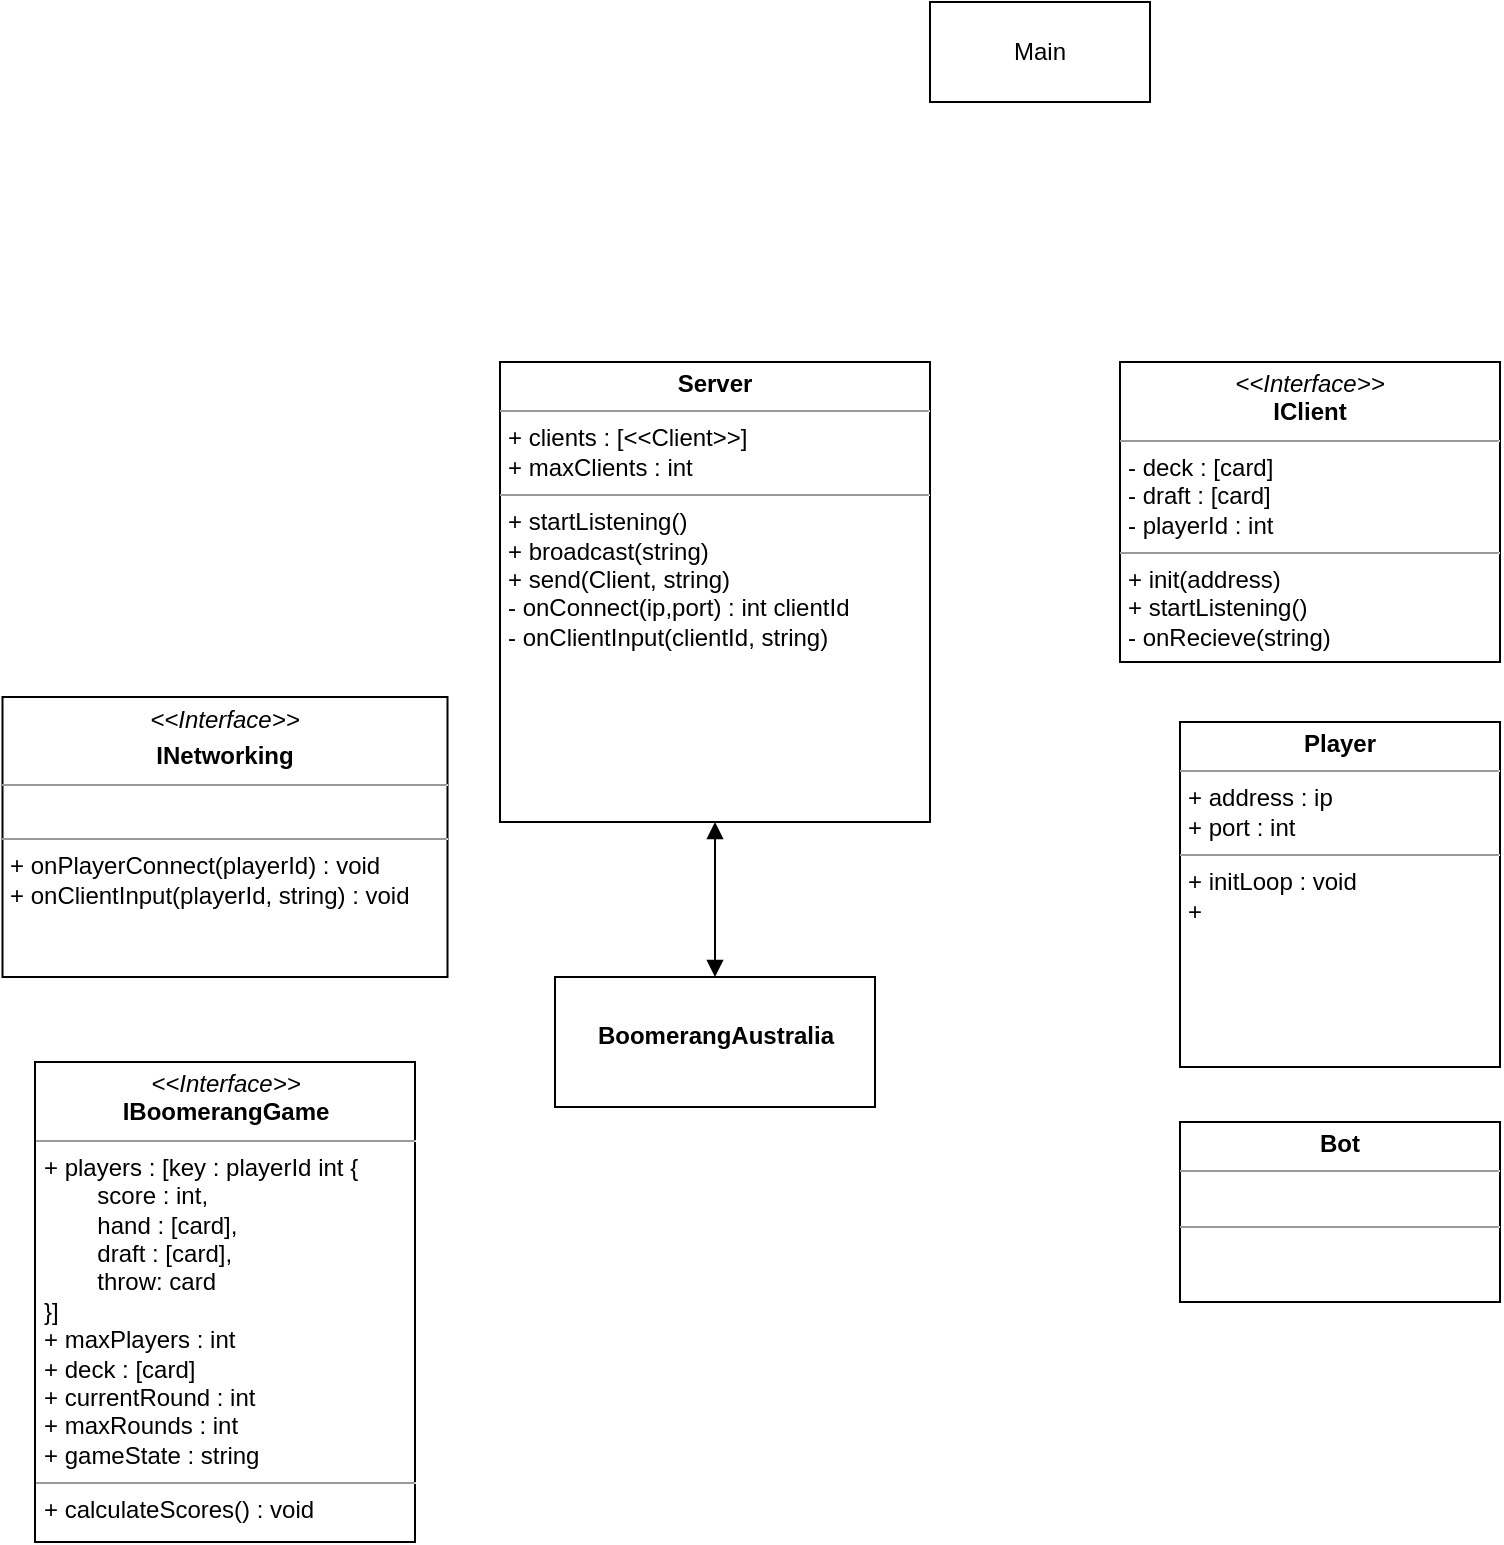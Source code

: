 <mxfile version="22.0.4" type="device">
  <diagram name="Page-1" id="Q7_dgztZbOoyzuFK2gL3">
    <mxGraphModel dx="1184" dy="474" grid="1" gridSize="10" guides="1" tooltips="1" connect="1" arrows="1" fold="1" page="0" pageScale="1" pageWidth="850" pageHeight="1100" math="0" shadow="0">
      <root>
        <mxCell id="0" />
        <mxCell id="1" parent="0" />
        <mxCell id="EXWjWlV0C0OYXAs2kj4W-1" value="&lt;p style=&quot;margin:0px;margin-top:4px;text-align:center;&quot;&gt;&lt;b&gt;Server&lt;/b&gt;&lt;/p&gt;&lt;hr size=&quot;1&quot;&gt;&lt;p style=&quot;margin:0px;margin-left:4px;&quot;&gt;+ clients : [&amp;lt;&amp;lt;Client&amp;gt;&amp;gt;]&lt;/p&gt;&lt;p style=&quot;margin:0px;margin-left:4px;&quot;&gt;+ maxClients : int&lt;/p&gt;&lt;hr size=&quot;1&quot;&gt;&lt;p style=&quot;margin:0px;margin-left:4px;&quot;&gt;&lt;span style=&quot;background-color: initial;&quot;&gt;+ startListening()&amp;nbsp;&lt;/span&gt;&lt;br&gt;&lt;/p&gt;&lt;p style=&quot;margin:0px;margin-left:4px;&quot;&gt;+ broadcast(string)&amp;nbsp;&lt;/p&gt;&lt;p style=&quot;margin:0px;margin-left:4px;&quot;&gt;+ send(Client, string)&amp;nbsp;&lt;/p&gt;&lt;p style=&quot;margin:0px;margin-left:4px;&quot;&gt;- onConnect(ip,port) : int clientId&lt;/p&gt;&lt;p style=&quot;margin:0px;margin-left:4px;&quot;&gt;- onClientInput(clientId, string)&amp;nbsp;&lt;/p&gt;&lt;p style=&quot;margin:0px;margin-left:4px;&quot;&gt;&lt;br&gt;&lt;/p&gt;" style="verticalAlign=top;align=left;overflow=fill;fontSize=12;fontFamily=Helvetica;html=1;whiteSpace=wrap;" parent="1" vertex="1">
          <mxGeometry x="-110" y="230" width="215" height="230" as="geometry" />
        </mxCell>
        <mxCell id="EXWjWlV0C0OYXAs2kj4W-2" value="&lt;p style=&quot;margin:0px;margin-top:4px;text-align:center;&quot;&gt;&lt;i&gt;&amp;lt;&amp;lt;Interface&amp;gt;&amp;gt;&lt;/i&gt;&lt;br&gt;&lt;b&gt;IClient&lt;/b&gt;&lt;/p&gt;&lt;hr size=&quot;1&quot;&gt;&lt;p style=&quot;margin:0px;margin-left:4px;&quot;&gt;- deck : [card]&lt;br&gt;- draft : [card]&lt;/p&gt;&lt;p style=&quot;margin:0px;margin-left:4px;&quot;&gt;- playerId : int&lt;/p&gt;&lt;hr size=&quot;1&quot;&gt;&lt;p style=&quot;margin:0px;margin-left:4px;&quot;&gt;+ init(address)&lt;/p&gt;&lt;p style=&quot;margin:0px;margin-left:4px;&quot;&gt;+ startListening()&lt;/p&gt;&lt;p style=&quot;margin:0px;margin-left:4px;&quot;&gt;- onRecieve(string)&lt;/p&gt;&lt;p style=&quot;margin:0px;margin-left:4px;&quot;&gt;&lt;br&gt;&lt;/p&gt;" style="verticalAlign=top;align=left;overflow=fill;fontSize=12;fontFamily=Helvetica;html=1;whiteSpace=wrap;" parent="1" vertex="1">
          <mxGeometry x="200" y="230" width="190" height="150" as="geometry" />
        </mxCell>
        <mxCell id="EXWjWlV0C0OYXAs2kj4W-3" value="&lt;p style=&quot;margin:0px;margin-top:4px;text-align:center;&quot;&gt;&lt;b&gt;Bot&lt;/b&gt;&lt;/p&gt;&lt;hr size=&quot;1&quot;&gt;&lt;p style=&quot;margin:0px;margin-left:4px;&quot;&gt;&lt;br&gt;&lt;/p&gt;&lt;hr size=&quot;1&quot;&gt;&lt;p style=&quot;margin:0px;margin-left:4px;&quot;&gt;&lt;br&gt;&lt;/p&gt;" style="verticalAlign=top;align=left;overflow=fill;fontSize=12;fontFamily=Helvetica;html=1;whiteSpace=wrap;" parent="1" vertex="1">
          <mxGeometry x="230" y="610" width="160" height="90" as="geometry" />
        </mxCell>
        <mxCell id="EXWjWlV0C0OYXAs2kj4W-4" value="&lt;p style=&quot;margin:0px;margin-top:4px;text-align:center;&quot;&gt;&lt;b&gt;Player&lt;/b&gt;&lt;/p&gt;&lt;hr size=&quot;1&quot;&gt;&lt;p style=&quot;margin:0px;margin-left:4px;&quot;&gt;+ address : ip&lt;/p&gt;&lt;p style=&quot;margin:0px;margin-left:4px;&quot;&gt;+ port : int&lt;/p&gt;&lt;hr size=&quot;1&quot;&gt;&lt;p style=&quot;margin:0px;margin-left:4px;&quot;&gt;+ initLoop : void&lt;/p&gt;&lt;p style=&quot;margin:0px;margin-left:4px;&quot;&gt;+&amp;nbsp;&lt;/p&gt;" style="verticalAlign=top;align=left;overflow=fill;fontSize=12;fontFamily=Helvetica;html=1;whiteSpace=wrap;" parent="1" vertex="1">
          <mxGeometry x="230" y="410" width="160" height="172.5" as="geometry" />
        </mxCell>
        <mxCell id="EXWjWlV0C0OYXAs2kj4W-6" value="&lt;p style=&quot;margin:0px;margin-top:4px;text-align:center;&quot;&gt;&lt;b&gt;&lt;br&gt;&lt;/b&gt;&lt;/p&gt;&lt;p style=&quot;margin:0px;margin-top:4px;text-align:center;&quot;&gt;&lt;b&gt;BoomerangAustralia&lt;/b&gt;&lt;/p&gt;&lt;p style=&quot;margin:0px;margin-left:4px;&quot;&gt;&lt;br&gt;&lt;/p&gt;" style="verticalAlign=top;align=left;overflow=fill;fontSize=12;fontFamily=Helvetica;html=1;whiteSpace=wrap;" parent="1" vertex="1">
          <mxGeometry x="-82.5" y="537.5" width="160" height="65" as="geometry" />
        </mxCell>
        <mxCell id="EXWjWlV0C0OYXAs2kj4W-11" value="Main" style="html=1;whiteSpace=wrap;" parent="1" vertex="1">
          <mxGeometry x="105" y="50" width="110" height="50" as="geometry" />
        </mxCell>
        <mxCell id="EXWjWlV0C0OYXAs2kj4W-12" value="&lt;p style=&quot;margin:0px;margin-top:4px;text-align:center;&quot;&gt;&lt;i&gt;&amp;lt;&amp;lt;Interface&amp;gt;&amp;gt;&lt;/i&gt;&lt;/p&gt;&lt;p style=&quot;margin:0px;margin-top:4px;text-align:center;&quot;&gt;&lt;b&gt;INetworking&lt;/b&gt;&lt;/p&gt;&lt;hr size=&quot;1&quot;&gt;&lt;p style=&quot;margin:0px;margin-left:4px;&quot;&gt;&lt;br&gt;&lt;/p&gt;&lt;hr size=&quot;1&quot;&gt;&lt;p style=&quot;margin:0px;margin-left:4px;&quot;&gt;+ onPlayerConnect(playerId) : void&lt;/p&gt;&lt;p style=&quot;margin:0px;margin-left:4px;&quot;&gt;+ onClientInput(playerId, string) : void&lt;/p&gt;" style="verticalAlign=top;align=left;overflow=fill;fontSize=12;fontFamily=Helvetica;html=1;whiteSpace=wrap;" parent="1" vertex="1">
          <mxGeometry x="-358.75" y="397.5" width="222.5" height="140" as="geometry" />
        </mxCell>
        <mxCell id="EXWjWlV0C0OYXAs2kj4W-14" value="&lt;p style=&quot;margin:0px;margin-top:4px;text-align:center;&quot;&gt;&lt;i&gt;&amp;lt;&amp;lt;Interface&amp;gt;&amp;gt;&lt;/i&gt;&lt;br&gt;&lt;b&gt;IBoomerangGame&lt;/b&gt;&lt;/p&gt;&lt;hr size=&quot;1&quot;&gt;&lt;p style=&quot;margin:0px;margin-left:4px;&quot;&gt;+ players : [key : playerId int {&lt;/p&gt;&lt;p style=&quot;margin:0px;margin-left:4px;&quot;&gt;&lt;span style=&quot;white-space: pre;&quot;&gt;&#x9;&lt;/span&gt;score : int,&amp;nbsp;&lt;/p&gt;&lt;p style=&quot;margin:0px;margin-left:4px;&quot;&gt;&lt;span style=&quot;white-space: pre;&quot;&gt;&#x9;&lt;/span&gt;hand : [card],&amp;nbsp;&lt;/p&gt;&lt;p style=&quot;margin:0px;margin-left:4px;&quot;&gt;&lt;span style=&quot;white-space: pre;&quot;&gt;&#x9;&lt;/span&gt;draft : [card],&lt;br&gt;&lt;/p&gt;&lt;p style=&quot;margin:0px;margin-left:4px;&quot;&gt;&lt;span style=&quot;white-space: pre;&quot;&gt;&#x9;&lt;/span&gt;throw: card&lt;br&gt;&lt;/p&gt;&lt;p style=&quot;margin:0px;margin-left:4px;&quot;&gt;}]&lt;/p&gt;&lt;p style=&quot;margin:0px;margin-left:4px;&quot;&gt;+ maxPlayers : int&lt;/p&gt;&lt;p style=&quot;margin:0px;margin-left:4px;&quot;&gt;+ deck : [card]&lt;/p&gt;&lt;p style=&quot;margin:0px;margin-left:4px;&quot;&gt;+ currentRound : int&lt;/p&gt;&lt;p style=&quot;margin:0px;margin-left:4px;&quot;&gt;+ maxRounds : int&lt;/p&gt;&lt;p style=&quot;margin:0px;margin-left:4px;&quot;&gt;+ gameState : string&amp;nbsp;&lt;/p&gt;&lt;hr size=&quot;1&quot;&gt;&lt;p style=&quot;margin:0px;margin-left:4px;&quot;&gt;+ calculateScores() : void&lt;/p&gt;&lt;p style=&quot;margin:0px;margin-left:4px;&quot;&gt;&lt;br&gt;&lt;/p&gt;" style="verticalAlign=top;align=left;overflow=fill;fontSize=12;fontFamily=Helvetica;html=1;whiteSpace=wrap;" parent="1" vertex="1">
          <mxGeometry x="-342.5" y="580" width="190" height="240" as="geometry" />
        </mxCell>
        <mxCell id="EXWjWlV0C0OYXAs2kj4W-16" value="" style="endArrow=block;startArrow=block;endFill=1;startFill=1;html=1;rounded=0;exitX=0.5;exitY=0;exitDx=0;exitDy=0;entryX=0.5;entryY=1;entryDx=0;entryDy=0;" parent="1" source="EXWjWlV0C0OYXAs2kj4W-6" target="EXWjWlV0C0OYXAs2kj4W-1" edge="1">
          <mxGeometry width="160" relative="1" as="geometry">
            <mxPoint x="-30" y="500" as="sourcePoint" />
            <mxPoint x="130" y="500" as="targetPoint" />
          </mxGeometry>
        </mxCell>
      </root>
    </mxGraphModel>
  </diagram>
</mxfile>
